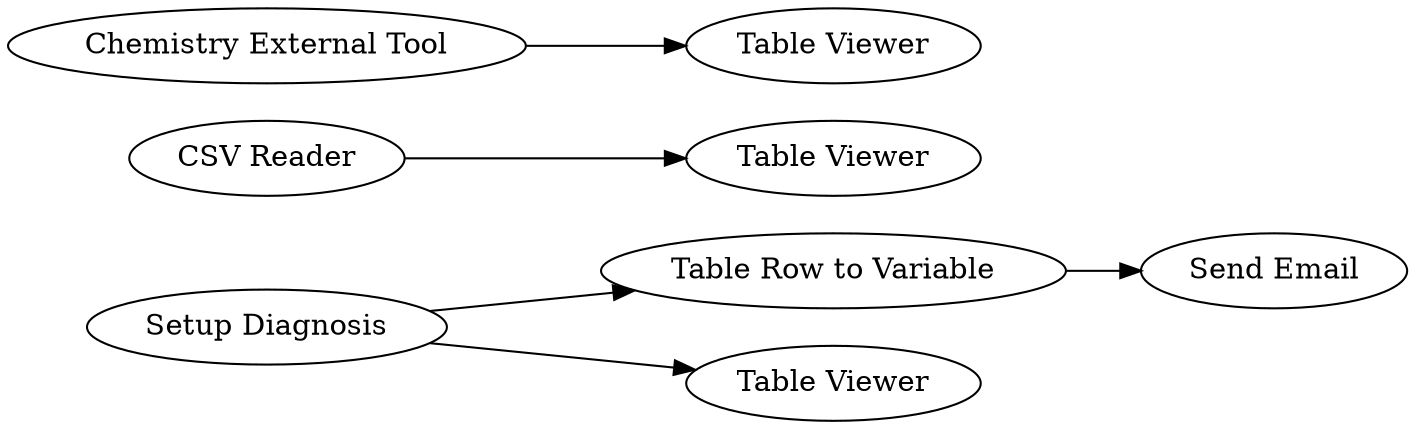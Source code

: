 digraph {
	147 -> 123
	1 -> 147
	144 -> 145
	1 -> 2
	143 -> 146
	123 [label="Send Email"]
	144 [label="CSV Reader"]
	1 [label="Setup Diagnosis"]
	143 [label="Chemistry External Tool"]
	147 [label="Table Row to Variable"]
	145 [label="Table Viewer"]
	146 [label="Table Viewer"]
	2 [label="Table Viewer"]
	rankdir=LR
}
